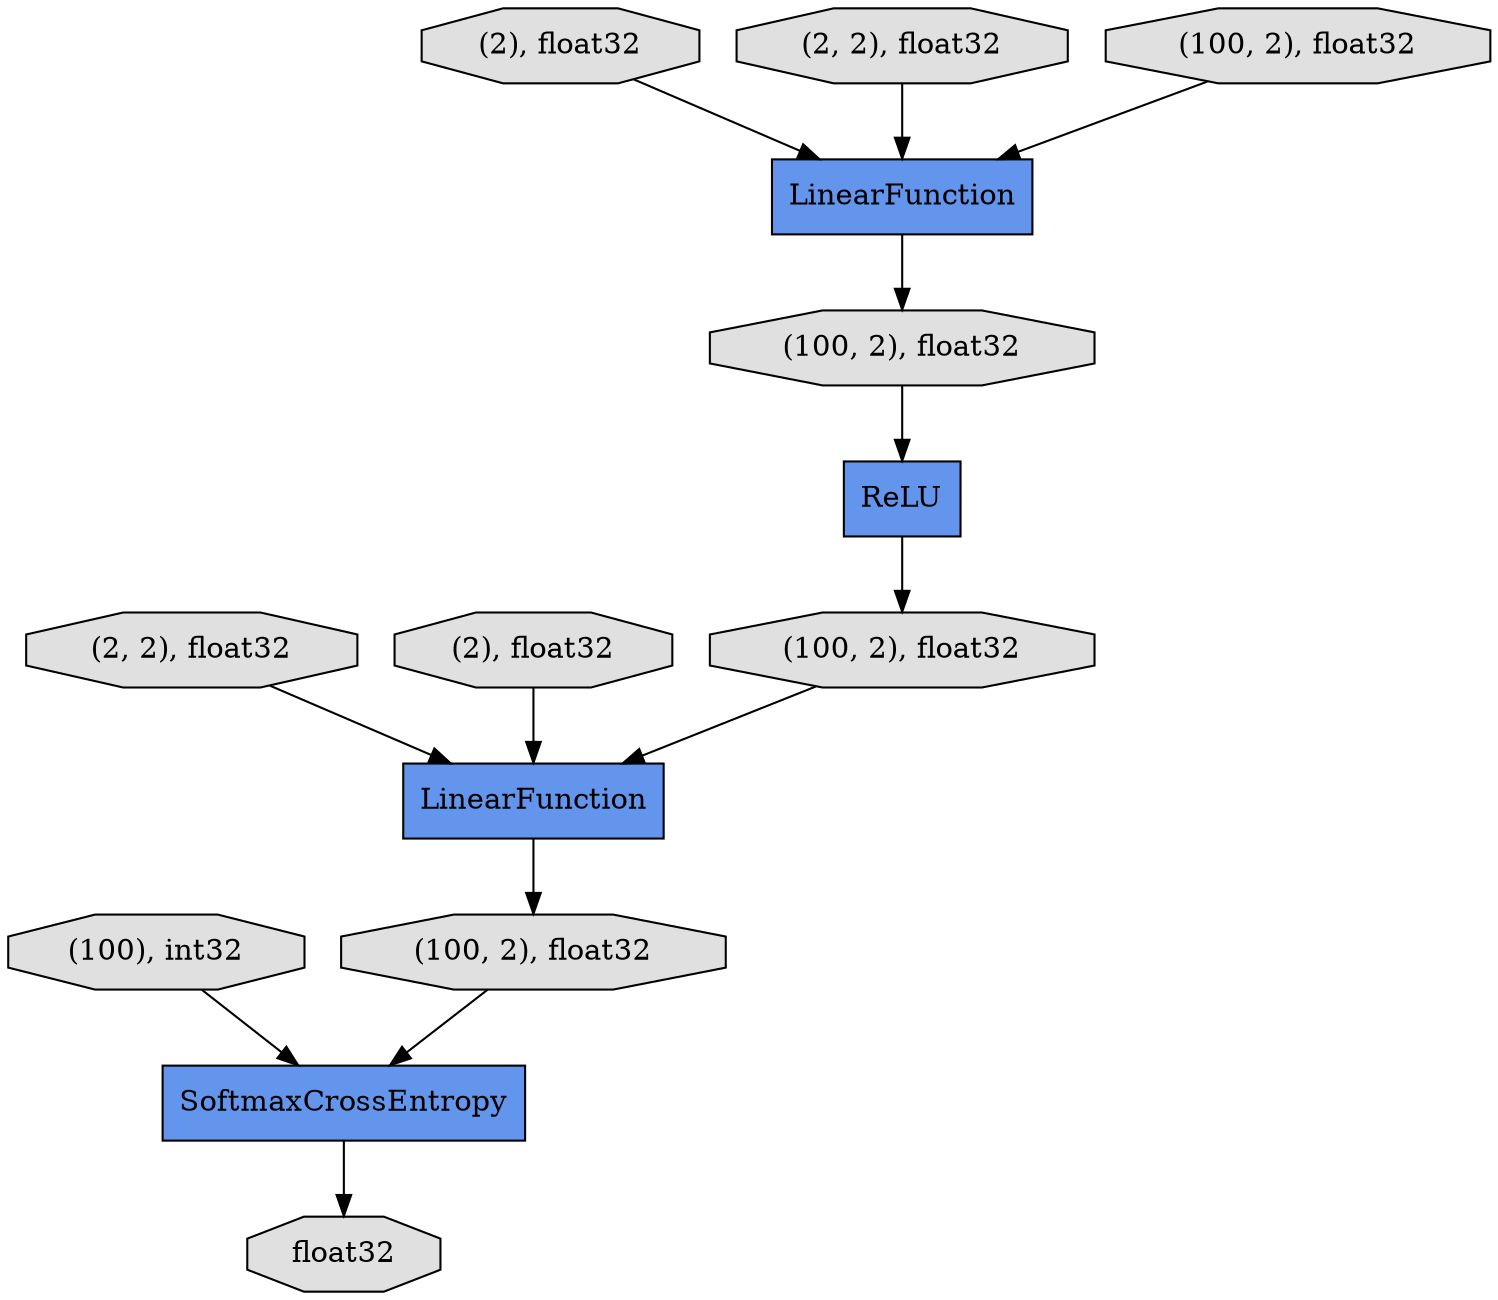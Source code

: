 digraph graphname{rankdir=TB;49607696 [shape="record",fillcolor="#6495ED",label="ReLU",style="filled"];49607728 [shape="octagon",fillcolor="#E0E0E0",label="(100, 2), float32",style="filled"];49608240 [shape="octagon",fillcolor="#E0E0E0",label="float32",style="filled"];49607760 [shape="record",fillcolor="#6495ED",label="LinearFunction",style="filled"];49607824 [shape="octagon",fillcolor="#E0E0E0",label="(100, 2), float32",style="filled"];49607856 [shape="octagon",fillcolor="#E0E0E0",label="(2, 2), float32",style="filled"];49607920 [shape="record",fillcolor="#6495ED",label="SoftmaxCrossEntropy",style="filled"];46639600 [shape="octagon",fillcolor="#E0E0E0",label="(2), float32",style="filled"];49607952 [shape="octagon",fillcolor="#E0E0E0",label="(100, 2), float32",style="filled"];49607664 [shape="octagon",fillcolor="#E0E0E0",label="(2, 2), float32",style="filled"];49607536 [shape="record",fillcolor="#6495ED",label="LinearFunction",style="filled"];49607600 [shape="octagon",fillcolor="#E0E0E0",label="(100), int32",style="filled"];49607632 [shape="octagon",fillcolor="#E0E0E0",label="(100, 2), float32",style="filled"];45213168 [shape="octagon",fillcolor="#E0E0E0",label="(2), float32",style="filled"];49607952 -> 49607760;49607728 -> 49607920;49607824 -> 49607696;49607856 -> 49607760;49607920 -> 49608240;49607600 -> 49607920;45213168 -> 49607760;49607696 -> 49607952;49607536 -> 49607824;49607632 -> 49607536;49607664 -> 49607536;46639600 -> 49607536;49607760 -> 49607728;}